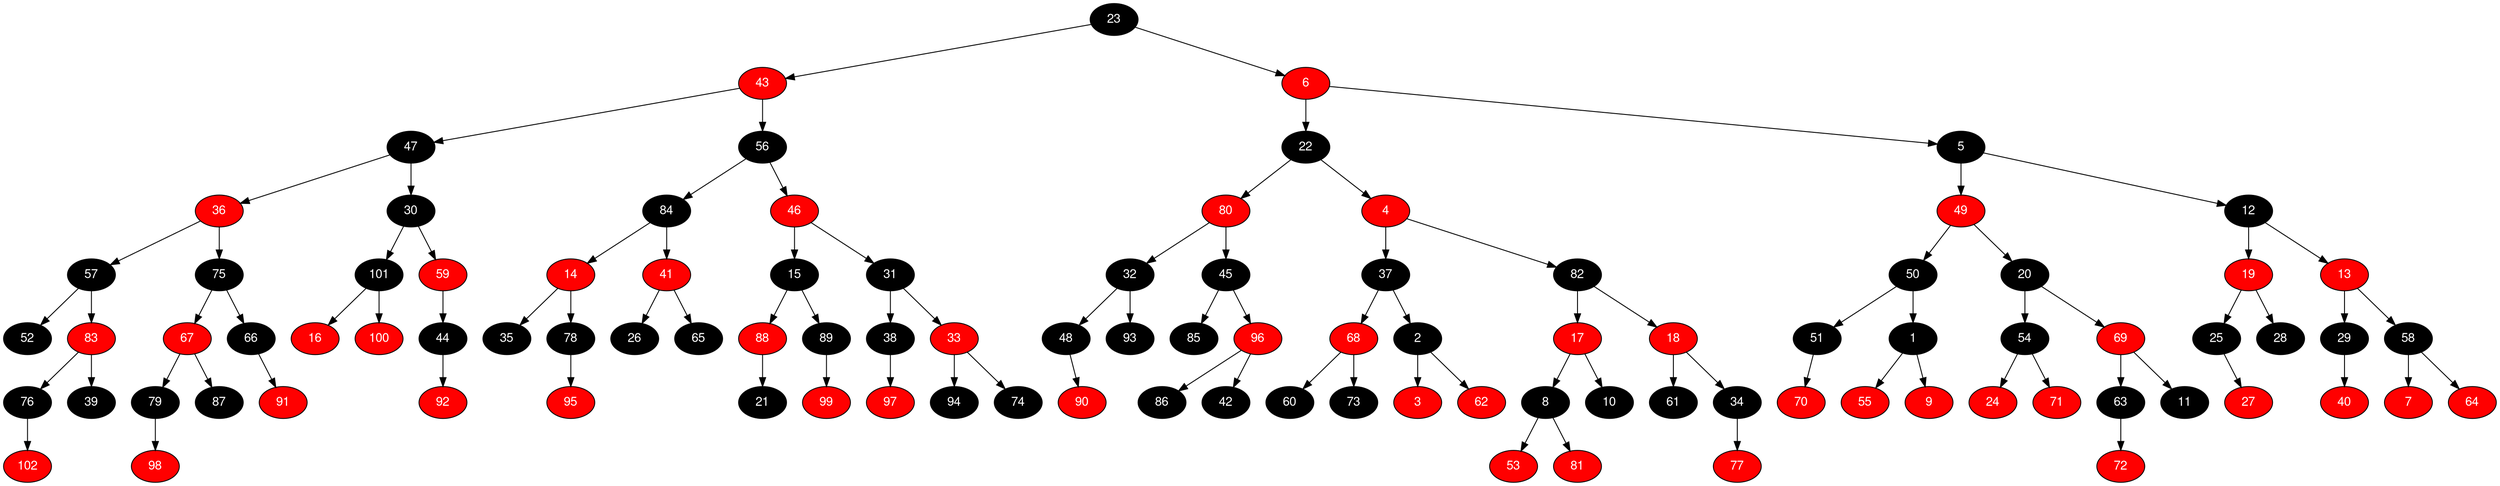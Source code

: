 digraph RB_Teste {
	node [fontname="Helvetica,Arial,sans-serif" style="filled"]
	edge [fontname="Helvetica,Arial,sans-serif" color="black"]

	{
		node [fillcolor=" black" fontcolor=" white"] 23 
		node [fillcolor=" red" fontcolor=" white"] 43 
		node [fillcolor=" black" fontcolor=" white"] 47 
		node [fillcolor=" red" fontcolor=" white"] 36 
		node [fillcolor=" black" fontcolor=" white"] 57 
		node [fillcolor=" black" fontcolor=" white"] 52 
		node [fillcolor=" red" fontcolor=" white"] 83 
		node [fillcolor=" black" fontcolor=" white"] 76 
		node [fillcolor=" red" fontcolor=" white"] 102 
		node [fillcolor=" black" fontcolor=" white"] 39 
		node [fillcolor=" black" fontcolor=" white"] 75 
		node [fillcolor=" red" fontcolor=" white"] 67 
		node [fillcolor=" black" fontcolor=" white"] 79 
		node [fillcolor=" red" fontcolor=" white"] 98 
		node [fillcolor=" black" fontcolor=" white"] 87 
		node [fillcolor=" black" fontcolor=" white"] 66 
		node [fillcolor=" red" fontcolor=" white"] 91 
		node [fillcolor=" black" fontcolor=" white"] 30 
		node [fillcolor=" black" fontcolor=" white"] 101 
		node [fillcolor=" red" fontcolor=" white"] 16 
		node [fillcolor=" red" fontcolor=" white"] 100 
		node [fillcolor=" red" fontcolor=" white"] 59 
		node [fillcolor=" black" fontcolor=" white"] 44 
		node [fillcolor=" red" fontcolor=" white"] 92 
		node [fillcolor=" black" fontcolor=" white"] 56 
		node [fillcolor=" black" fontcolor=" white"] 84 
		node [fillcolor=" red" fontcolor=" white"] 14 
		node [fillcolor=" black" fontcolor=" white"] 35 
		node [fillcolor=" black" fontcolor=" white"] 78 
		node [fillcolor=" red" fontcolor=" white"] 95 
		node [fillcolor=" red" fontcolor=" white"] 41 
		node [fillcolor=" black" fontcolor=" white"] 26 
		node [fillcolor=" black" fontcolor=" white"] 65 
		node [fillcolor=" red" fontcolor=" white"] 46 
		node [fillcolor=" black" fontcolor=" white"] 15 
		node [fillcolor=" red" fontcolor=" white"] 88 
		node [fillcolor=" black" fontcolor=" white"] 21 
		node [fillcolor=" black" fontcolor=" white"] 89 
		node [fillcolor=" red" fontcolor=" white"] 99 
		node [fillcolor=" black" fontcolor=" white"] 31 
		node [fillcolor=" black" fontcolor=" white"] 38 
		node [fillcolor=" red" fontcolor=" white"] 97 
		node [fillcolor=" red" fontcolor=" white"] 33 
		node [fillcolor=" black" fontcolor=" white"] 94 
		node [fillcolor=" black" fontcolor=" white"] 74 
		node [fillcolor=" red" fontcolor=" white"] 6 
		node [fillcolor=" black" fontcolor=" white"] 22 
		node [fillcolor=" red" fontcolor=" white"] 80 
		node [fillcolor=" black" fontcolor=" white"] 32 
		node [fillcolor=" black" fontcolor=" white"] 48 
		node [fillcolor=" red" fontcolor=" white"] 90 
		node [fillcolor=" black" fontcolor=" white"] 93 
		node [fillcolor=" black" fontcolor=" white"] 45 
		node [fillcolor=" black" fontcolor=" white"] 85 
		node [fillcolor=" red" fontcolor=" white"] 96 
		node [fillcolor=" black" fontcolor=" white"] 86 
		node [fillcolor=" black" fontcolor=" white"] 42 
		node [fillcolor=" red" fontcolor=" white"] 4 
		node [fillcolor=" black" fontcolor=" white"] 37 
		node [fillcolor=" red" fontcolor=" white"] 68 
		node [fillcolor=" black" fontcolor=" white"] 60 
		node [fillcolor=" black" fontcolor=" white"] 73 
		node [fillcolor=" black" fontcolor=" white"] 2 
		node [fillcolor=" red" fontcolor=" white"] 3 
		node [fillcolor=" red" fontcolor=" white"] 62 
		node [fillcolor=" black" fontcolor=" white"] 82 
		node [fillcolor=" red" fontcolor=" white"] 17 
		node [fillcolor=" black" fontcolor=" white"] 8 
		node [fillcolor=" red" fontcolor=" white"] 53 
		node [fillcolor=" red" fontcolor=" white"] 81 
		node [fillcolor=" black" fontcolor=" white"] 10 
		node [fillcolor=" red" fontcolor=" white"] 18 
		node [fillcolor=" black" fontcolor=" white"] 61 
		node [fillcolor=" black" fontcolor=" white"] 34 
		node [fillcolor=" red" fontcolor=" white"] 77 
		node [fillcolor=" black" fontcolor=" white"] 5 
		node [fillcolor=" red" fontcolor=" white"] 49 
		node [fillcolor=" black" fontcolor=" white"] 50 
		node [fillcolor=" black" fontcolor=" white"] 51 
		node [fillcolor=" red" fontcolor=" white"] 70 
		node [fillcolor=" black" fontcolor=" white"] 1 
		node [fillcolor=" red" fontcolor=" white"] 55 
		node [fillcolor=" red" fontcolor=" white"] 9 
		node [fillcolor=" black" fontcolor=" white"] 20 
		node [fillcolor=" black" fontcolor=" white"] 54 
		node [fillcolor=" red" fontcolor=" white"] 24 
		node [fillcolor=" red" fontcolor=" white"] 71 
		node [fillcolor=" red" fontcolor=" white"] 69 
		node [fillcolor=" black" fontcolor=" white"] 63 
		node [fillcolor=" red" fontcolor=" white"] 72 
		node [fillcolor=" black" fontcolor=" white"] 11 
		node [fillcolor=" black" fontcolor=" white"] 12 
		node [fillcolor=" red" fontcolor=" white"] 19 
		node [fillcolor=" black" fontcolor=" white"] 25 
		node [fillcolor=" red" fontcolor=" white"] 27 
		node [fillcolor=" black" fontcolor=" white"] 28 
		node [fillcolor=" red" fontcolor=" white"] 13 
		node [fillcolor=" black" fontcolor=" white"] 29 
		node [fillcolor=" red" fontcolor=" white"] 40 
		node [fillcolor=" black" fontcolor=" white"] 58 
		node [fillcolor=" red" fontcolor=" white"] 7 
		node [fillcolor=" red" fontcolor=" white"] 64 
	}

	23 -> 43 
	23 -> 6 
	43 -> 47 
	43 -> 56 
	47 -> 36 
	47 -> 30 
	36 -> 57 
	36 -> 75 
	57 -> 52 
	57 -> 83 
	83 -> 76 
	83 -> 39 
	76 -> 102 
	75 -> 67 
	75 -> 66 
	67 -> 79 
	67 -> 87 
	79 -> 98 
	66 -> 91 
	30 -> 101 
	30 -> 59 
	101 -> 16 
	101 -> 100 
	59 -> 44 
	44 -> 92 
	56 -> 84 
	56 -> 46 
	84 -> 14 
	84 -> 41 
	14 -> 35 
	14 -> 78 
	78 -> 95 
	41 -> 26 
	41 -> 65 
	46 -> 15 
	46 -> 31 
	15 -> 88 
	15 -> 89 
	88 -> 21 
	89 -> 99 
	31 -> 38 
	31 -> 33 
	38 -> 97 
	33 -> 94 
	33 -> 74 
	6 -> 22 
	6 -> 5 
	22 -> 80 
	22 -> 4 
	80 -> 32 
	80 -> 45 
	32 -> 48 
	32 -> 93 
	48 -> 90 
	45 -> 85 
	45 -> 96 
	96 -> 86 
	96 -> 42 
	4 -> 37 
	4 -> 82 
	37 -> 68 
	37 -> 2 
	68 -> 60 
	68 -> 73 
	2 -> 3 
	2 -> 62 
	82 -> 17 
	82 -> 18 
	17 -> 8 
	17 -> 10 
	8 -> 53 
	8 -> 81 
	18 -> 61 
	18 -> 34 
	34 -> 77 
	5 -> 49 
	5 -> 12 
	49 -> 50 
	49 -> 20 
	50 -> 51 
	50 -> 1 
	51 -> 70 
	1 -> 55 
	1 -> 9 
	20 -> 54 
	20 -> 69 
	54 -> 24 
	54 -> 71 
	69 -> 63 
	69 -> 11 
	63 -> 72 
	12 -> 19 
	12 -> 13 
	19 -> 25 
	19 -> 28 
	25 -> 27 
	13 -> 29 
	13 -> 58 
	29 -> 40 
	58 -> 7 
	58 -> 64 
}
